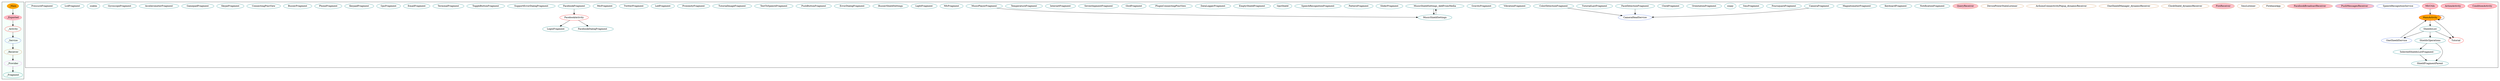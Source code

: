 digraph G {
subgraph cluster_legend{ 
bgcolor=mintcream;
_Activity[color = red];
_Service[color = royalblue];
_Provider[color = violet];
_Reciever[color = peru];
_Fragment[color = teal];
_Main[style=filled, fillcolor=orange, color = mintcream];
_Exported[style=filled, fillcolor=lightpink, color = mintcream];
_Main -> _Exported -> _Activity -> _Service -> _Reciever -> _Provider -> _Fragment; 
}
subgraph cluster_component{ 
ConditionActivity[style=filled, fillcolor=pink, color = red];
MainActivity[style=filled, fillcolor=orange, color = red];
FacebookActivity[color = red];
ActionActivity[style=filled, fillcolor=pink, color = red];
Tutorial[color = red];
NfcUtils[style=filled, fillcolor=pink, color = red];
SpeechRecognitionService[color = royalblue];
OneSheeldService[color = royalblue];
CameraHeadService[color = royalblue];
PushMessagesReceiver[style=filled, fillcolor=pink, color = royalblue];
FacebookBroadcastReceiver[style=filled, fillcolor=pink, color = peru];
FirebaseApp[color = peru];
SmsListener[color = peru];
FireReceiver[style=filled, fillcolor=pink, color = peru];
ClockShield_dynamicReceiver[color = peru];
OneSheeldManager_dynamicReceiver[color = peru];
ArduinoConnectivityPopup_dynamicReceiver[color = peru];
DevicePowerStateListener[color = peru];
QueryReceiver[style=filled, fillcolor=pink, color = peru];
DevicePowerStateListener[color = peru];
NotificationFragment[color = teal];
FacebookDialogFragment[color = teal];
KeyboardFragment[color = teal];
ShieldsOperations[color = teal];
MagnetometerFragment[color = teal];
CameraFragment[color = teal];
FoursquareFragment[color = teal];
SmsFragment[color = teal];
LoginFragment[color = teal];
zzaay[color = teal];
OrientationFragment[color = teal];
ClockFragment[color = teal];
FaceDetectionFragment[color = teal];
TutorialLastFragment[color = teal];
SheeldsList[color = teal];
MusicShieldSettings_AddFromMedia[color = teal];
VibrationFragment[color = teal];
GravityFragment[color = teal];
ColorDetectionFragment[color = teal];
SliderFragment[color = teal];
PatternFragment[color = teal];
SpeechRecognitionFragment[color = teal];
GpsShield[color = teal];
EmptyShieldFragment[color = teal];
DataLoggerFragment[color = teal];
PluginConnectingPinsView[color = teal];
SelectedShieldsListFragment[color = teal];
GlcdFragment[color = teal];
SevenSegmentFragment[color = teal];
InternetFragment[color = teal];
TemperatureFragment[color = teal];
MusicPlayerFragment[color = teal];
NfcFragment[color = teal];
LightFragment[color = teal];
BuzzerShieldSettings[color = teal];
ErrorDialogFragment[color = teal];
PushButtonFragment[color = teal];
ShieldFragmentParent[color = teal];
TextToSpeechFragment[color = teal];
TutorialImageFragment[color = teal];
ProximityFragment[color = teal];
LedFragment[color = teal];
TwitterFragment[color = teal];
MicFragment[color = teal];
FacebookFragment[color = teal];
SupportErrorDialogFragment[color = teal];
ToggleButtonFragment[color = teal];
TerminalFragment[color = teal];
EmailFragment[color = teal];
GpsFragment[color = teal];
KeypadFragment[color = teal];
PhoneFragment[color = teal];
BuzzerFragment[color = teal];
ConnectingPinsView[color = teal];
SkypeFragment[color = teal];
GamepadFragment[color = teal];
AccelerometerFragment[color = teal];
GyroscopeFragment[color = teal];
zzabm[color = teal];
LcdFragment[color = teal];
MusicShieldSettings[color = teal];
PressureFragment[color = teal];
ShieldsOperations->ShieldFragmentParent;
ShieldsOperations->SelectedShieldsListFragment;
CameraFragment->CameraHeadService;
FaceDetectionFragment->CameraHeadService;
SheeldsList->Tutorial;
SheeldsList->ShieldsOperations;
SheeldsList->OneSheeldService;
MusicShieldSettings_AddFromMedia->MusicShieldSettings;
ColorDetectionFragment->CameraHeadService;
FacebookActivity->LoginFragment;
FacebookActivity->FacebookDialogFragment;
MainActivity->MainActivity;
MainActivity->Tutorial;
MainActivity->SheeldsList;
SelectedShieldsListFragment->ShieldFragmentParent;
MusicPlayerFragment->MusicShieldSettings;
FacebookFragment->FacebookActivity;
OneSheeldService->MainActivity;
NfcUtils->MainActivity;
MusicShieldSettings->MusicShieldSettings_AddFromMedia;
}
}
